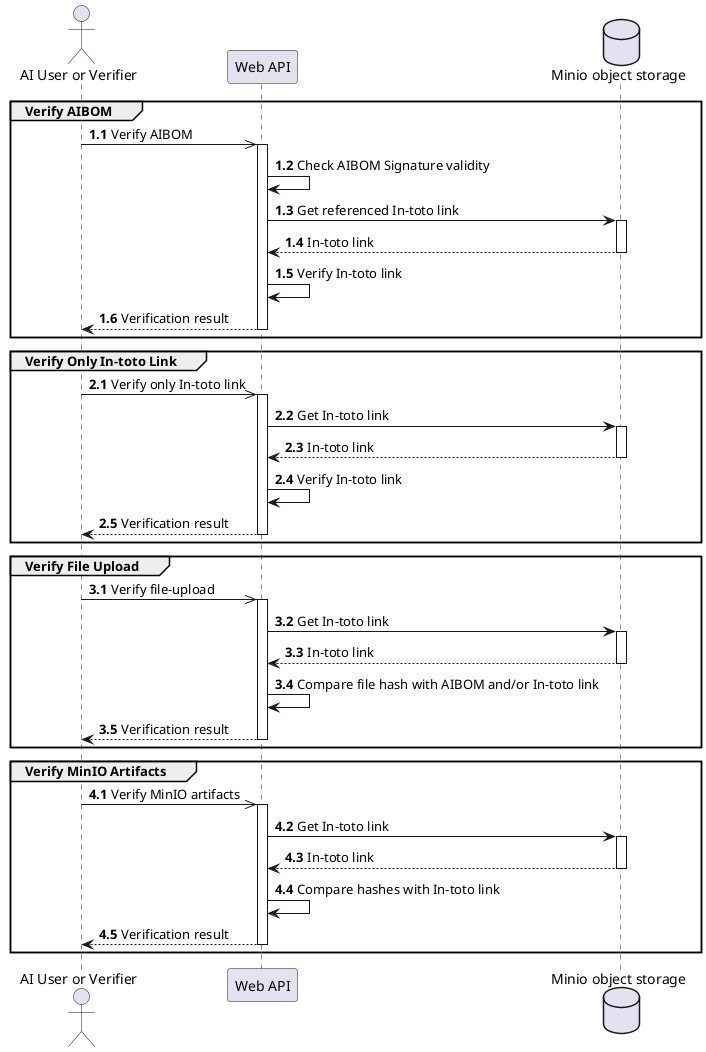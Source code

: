 @startuml verifier_sequence

actor "AI User or Verifier" as verifier

participant "Web API" as webAPI
database "Minio object storage" as minioStorage

autonumber 1.1
group Verify AIBOM
verifier ->> webAPI: Verify AIBOM
activate webAPI
webAPI -> webAPI: Check AIBOM Signature validity
webAPI -> minioStorage: Get referenced In-toto link
activate minioStorage
minioStorage --> webAPI: In-toto link
deactivate minioStorage
webAPI -> webAPI: Verify In-toto link
webAPI --> verifier: Verification result
deactivate webAPI
end

autonumber inc A
group Verify Only In-toto Link
verifier ->> webAPI: Verify only In-toto link
activate webAPI
webAPI -> minioStorage: Get In-toto link
activate minioStorage
minioStorage --> webAPI: In-toto link
deactivate minioStorage
webAPI -> webAPI: Verify In-toto link
webAPI --> verifier: Verification result
deactivate webAPI
end

autonumber inc A
group Verify File Upload
verifier ->> webAPI: Verify file-upload
activate webAPI
webAPI -> minioStorage: Get In-toto link
activate minioStorage
minioStorage --> webAPI: In-toto link
deactivate minioStorage
webAPI -> webAPI: Compare file hash with AIBOM and/or In-toto link
webAPI --> verifier: Verification result
deactivate webAPI
end

autonumber inc A
group Verify MinIO Artifacts
verifier ->> webAPI: Verify MinIO artifacts
activate webAPI
webAPI -> minioStorage: Get In-toto link
activate minioStorage
minioStorage --> webAPI: In-toto link
deactivate minioStorage
webAPI -> webAPI: Compare hashes with In-toto link
webAPI --> verifier: Verification result
deactivate webAPI
end

@enduml